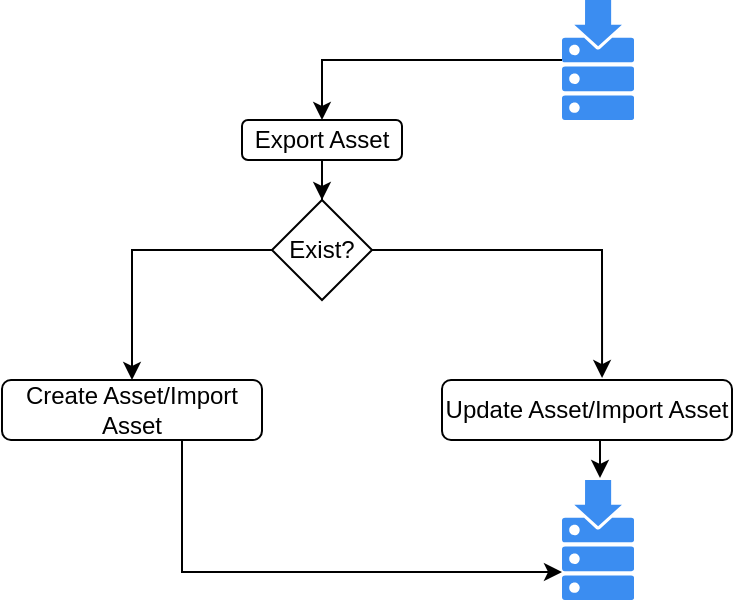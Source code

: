 <mxfile version="24.7.5">
  <diagram name="Page-1" id="B07gmvFxjkaI8Bdwane9">
    <mxGraphModel dx="880" dy="426" grid="1" gridSize="10" guides="1" tooltips="1" connect="1" arrows="1" fold="1" page="1" pageScale="1" pageWidth="850" pageHeight="1100" math="0" shadow="0">
      <root>
        <mxCell id="0" />
        <mxCell id="1" parent="0" />
        <mxCell id="QUYSR0-iRoP6TAA9n6ql-5" style="edgeStyle=orthogonalEdgeStyle;rounded=0;orthogonalLoop=1;jettySize=auto;html=1;" edge="1" parent="1" source="QUYSR0-iRoP6TAA9n6ql-1" target="QUYSR0-iRoP6TAA9n6ql-4">
          <mxGeometry relative="1" as="geometry">
            <Array as="points">
              <mxPoint x="280" y="50" />
            </Array>
          </mxGeometry>
        </mxCell>
        <mxCell id="QUYSR0-iRoP6TAA9n6ql-1" value="" style="sketch=0;html=1;aspect=fixed;strokeColor=none;shadow=0;fillColor=#3B8DF1;verticalAlign=top;labelPosition=center;verticalLabelPosition=bottom;shape=mxgraph.gcp2.repository" vertex="1" parent="1">
          <mxGeometry x="400" y="20" width="36" height="60" as="geometry" />
        </mxCell>
        <mxCell id="QUYSR0-iRoP6TAA9n6ql-3" value="" style="sketch=0;html=1;aspect=fixed;strokeColor=none;shadow=0;fillColor=#3B8DF1;verticalAlign=top;labelPosition=center;verticalLabelPosition=bottom;shape=mxgraph.gcp2.repository" vertex="1" parent="1">
          <mxGeometry x="400" y="260" width="36" height="60" as="geometry" />
        </mxCell>
        <mxCell id="QUYSR0-iRoP6TAA9n6ql-7" style="edgeStyle=orthogonalEdgeStyle;rounded=0;orthogonalLoop=1;jettySize=auto;html=1;entryX=0.5;entryY=0;entryDx=0;entryDy=0;" edge="1" parent="1" source="QUYSR0-iRoP6TAA9n6ql-4" target="QUYSR0-iRoP6TAA9n6ql-6">
          <mxGeometry relative="1" as="geometry" />
        </mxCell>
        <mxCell id="QUYSR0-iRoP6TAA9n6ql-4" value="Export Asset" style="rounded=1;whiteSpace=wrap;html=1;" vertex="1" parent="1">
          <mxGeometry x="240" y="80" width="80" height="20" as="geometry" />
        </mxCell>
        <mxCell id="QUYSR0-iRoP6TAA9n6ql-8" style="edgeStyle=orthogonalEdgeStyle;rounded=0;orthogonalLoop=1;jettySize=auto;html=1;entryX=0.5;entryY=0;entryDx=0;entryDy=0;" edge="1" parent="1" source="QUYSR0-iRoP6TAA9n6ql-6" target="QUYSR0-iRoP6TAA9n6ql-10">
          <mxGeometry relative="1" as="geometry">
            <mxPoint x="280" y="210" as="targetPoint" />
          </mxGeometry>
        </mxCell>
        <mxCell id="QUYSR0-iRoP6TAA9n6ql-6" value="Exist?" style="rhombus;whiteSpace=wrap;html=1;" vertex="1" parent="1">
          <mxGeometry x="255" y="120" width="50" height="50" as="geometry" />
        </mxCell>
        <mxCell id="QUYSR0-iRoP6TAA9n6ql-9" value="Update Asset/Import Asset" style="rounded=1;whiteSpace=wrap;html=1;" vertex="1" parent="1">
          <mxGeometry x="340" y="210" width="145" height="30" as="geometry" />
        </mxCell>
        <mxCell id="QUYSR0-iRoP6TAA9n6ql-10" value="Create Asset/Import Asset" style="rounded=1;whiteSpace=wrap;html=1;" vertex="1" parent="1">
          <mxGeometry x="120" y="210" width="130" height="30" as="geometry" />
        </mxCell>
        <mxCell id="QUYSR0-iRoP6TAA9n6ql-12" style="edgeStyle=orthogonalEdgeStyle;rounded=0;orthogonalLoop=1;jettySize=auto;html=1;entryX=0.528;entryY=-0.017;entryDx=0;entryDy=0;entryPerimeter=0;" edge="1" parent="1" source="QUYSR0-iRoP6TAA9n6ql-9" target="QUYSR0-iRoP6TAA9n6ql-3">
          <mxGeometry relative="1" as="geometry">
            <Array as="points">
              <mxPoint x="419" y="250" />
              <mxPoint x="419" y="250" />
            </Array>
          </mxGeometry>
        </mxCell>
        <mxCell id="QUYSR0-iRoP6TAA9n6ql-13" style="edgeStyle=orthogonalEdgeStyle;rounded=0;orthogonalLoop=1;jettySize=auto;html=1;entryX=0;entryY=0.767;entryDx=0;entryDy=0;entryPerimeter=0;" edge="1" parent="1" source="QUYSR0-iRoP6TAA9n6ql-10" target="QUYSR0-iRoP6TAA9n6ql-3">
          <mxGeometry relative="1" as="geometry">
            <Array as="points">
              <mxPoint x="210" y="306" />
            </Array>
          </mxGeometry>
        </mxCell>
        <mxCell id="QUYSR0-iRoP6TAA9n6ql-14" style="edgeStyle=orthogonalEdgeStyle;rounded=0;orthogonalLoop=1;jettySize=auto;html=1;entryX=0.552;entryY=-0.033;entryDx=0;entryDy=0;entryPerimeter=0;" edge="1" parent="1" source="QUYSR0-iRoP6TAA9n6ql-6" target="QUYSR0-iRoP6TAA9n6ql-9">
          <mxGeometry relative="1" as="geometry" />
        </mxCell>
      </root>
    </mxGraphModel>
  </diagram>
</mxfile>
